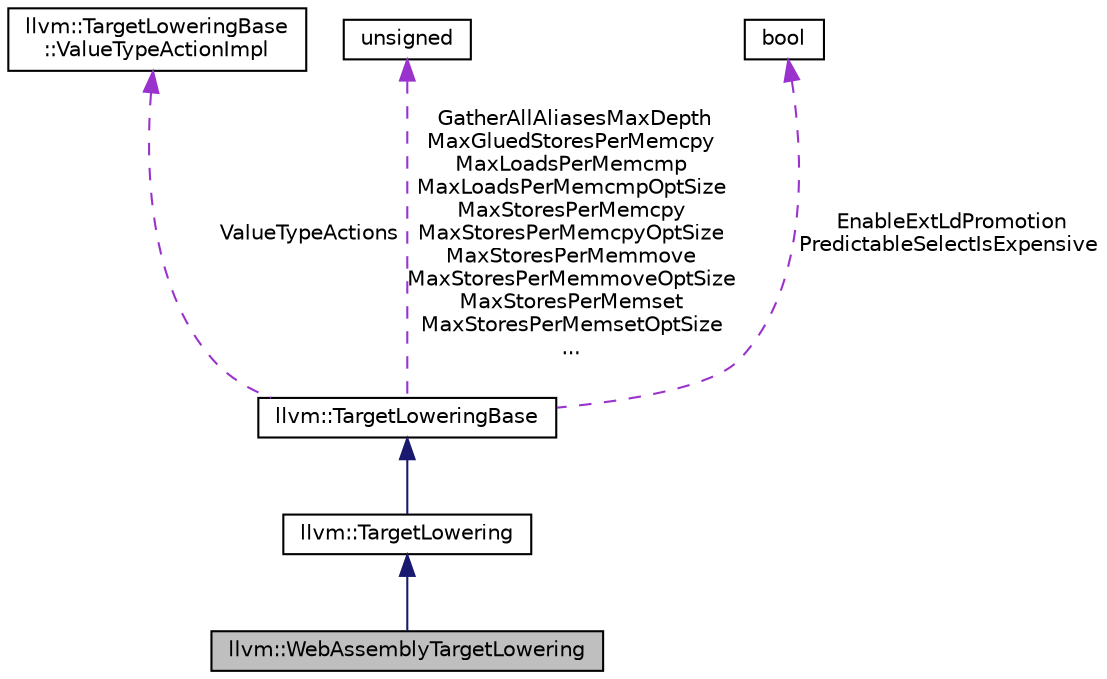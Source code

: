 digraph "llvm::WebAssemblyTargetLowering"
{
 // LATEX_PDF_SIZE
  bgcolor="transparent";
  edge [fontname="Helvetica",fontsize="10",labelfontname="Helvetica",labelfontsize="10"];
  node [fontname="Helvetica",fontsize="10",shape="box"];
  Node1 [label="llvm::WebAssemblyTargetLowering",height=0.2,width=0.4,color="black", fillcolor="grey75", style="filled", fontcolor="black",tooltip=" "];
  Node2 -> Node1 [dir="back",color="midnightblue",fontsize="10",style="solid",fontname="Helvetica"];
  Node2 [label="llvm::TargetLowering",height=0.2,width=0.4,color="black",URL="$classllvm_1_1TargetLowering.html",tooltip="This class defines information used to lower LLVM code to legal SelectionDAG operators that the targe..."];
  Node3 -> Node2 [dir="back",color="midnightblue",fontsize="10",style="solid",fontname="Helvetica"];
  Node3 [label="llvm::TargetLoweringBase",height=0.2,width=0.4,color="black",URL="$classllvm_1_1TargetLoweringBase.html",tooltip="This base class for TargetLowering contains the SelectionDAG-independent parts that can be used from ..."];
  Node4 -> Node3 [dir="back",color="darkorchid3",fontsize="10",style="dashed",label=" ValueTypeActions" ,fontname="Helvetica"];
  Node4 [label="llvm::TargetLoweringBase\l::ValueTypeActionImpl",height=0.2,width=0.4,color="black",URL="$classllvm_1_1TargetLoweringBase_1_1ValueTypeActionImpl.html",tooltip=" "];
  Node5 -> Node3 [dir="back",color="darkorchid3",fontsize="10",style="dashed",label=" GatherAllAliasesMaxDepth\nMaxGluedStoresPerMemcpy\nMaxLoadsPerMemcmp\nMaxLoadsPerMemcmpOptSize\nMaxStoresPerMemcpy\nMaxStoresPerMemcpyOptSize\nMaxStoresPerMemmove\nMaxStoresPerMemmoveOptSize\nMaxStoresPerMemset\nMaxStoresPerMemsetOptSize\n..." ,fontname="Helvetica"];
  Node5 [label="unsigned",height=0.2,width=0.4,color="black",URL="$classunsigned.html",tooltip=" "];
  Node6 -> Node3 [dir="back",color="darkorchid3",fontsize="10",style="dashed",label=" EnableExtLdPromotion\nPredictableSelectIsExpensive" ,fontname="Helvetica"];
  Node6 [label="bool",height=0.2,width=0.4,color="black",URL="$classbool.html",tooltip=" "];
}
